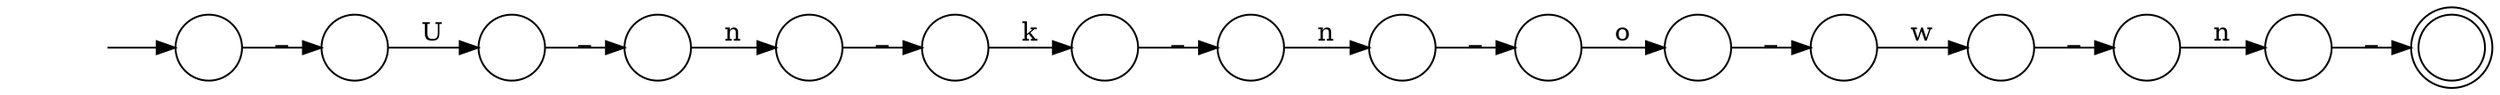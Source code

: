 digraph Automaton {
  rankdir = LR;
  0 [shape=circle,label=""];
  0 -> 15 [label="_"]
  1 [shape=circle,label=""];
  1 -> 6 [label="n"]
  2 [shape=circle,label=""];
  2 -> 13 [label="_"]
  3 [shape=circle,label=""];
  3 -> 8 [label="_"]
  4 [shape=doublecircle,label=""];
  5 [shape=circle,label=""];
  5 -> 10 [label="_"]
  6 [shape=circle,label=""];
  6 -> 4 [label="_"]
  7 [shape=circle,label=""];
  7 -> 2 [label="k"]
  8 [shape=circle,label=""];
  8 -> 5 [label="o"]
  9 [shape=circle,label=""];
  initial [shape=plaintext,label=""];
  initial -> 9
  9 -> 11 [label="_"]
  10 [shape=circle,label=""];
  10 -> 14 [label="w"]
  11 [shape=circle,label=""];
  11 -> 0 [label="U"]
  12 [shape=circle,label=""];
  12 -> 7 [label="_"]
  13 [shape=circle,label=""];
  13 -> 3 [label="n"]
  14 [shape=circle,label=""];
  14 -> 1 [label="_"]
  15 [shape=circle,label=""];
  15 -> 12 [label="n"]
}
